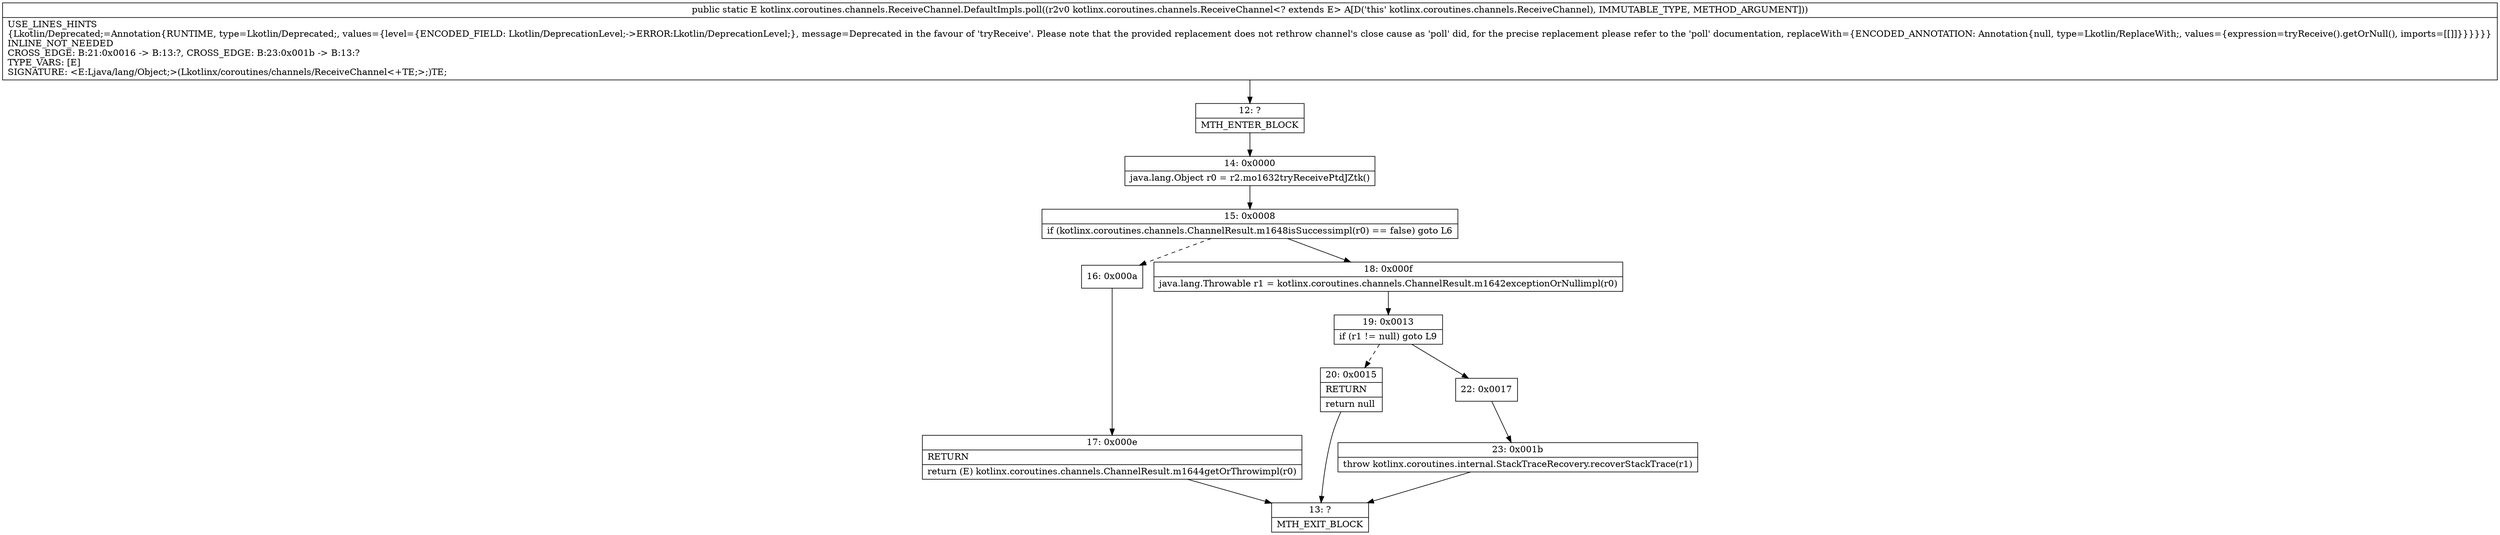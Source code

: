 digraph "CFG forkotlinx.coroutines.channels.ReceiveChannel.DefaultImpls.poll(Lkotlinx\/coroutines\/channels\/ReceiveChannel;)Ljava\/lang\/Object;" {
Node_12 [shape=record,label="{12\:\ ?|MTH_ENTER_BLOCK\l}"];
Node_14 [shape=record,label="{14\:\ 0x0000|java.lang.Object r0 = r2.mo1632tryReceivePtdJZtk()\l}"];
Node_15 [shape=record,label="{15\:\ 0x0008|if (kotlinx.coroutines.channels.ChannelResult.m1648isSuccessimpl(r0) == false) goto L6\l}"];
Node_16 [shape=record,label="{16\:\ 0x000a}"];
Node_17 [shape=record,label="{17\:\ 0x000e|RETURN\l|return (E) kotlinx.coroutines.channels.ChannelResult.m1644getOrThrowimpl(r0)\l}"];
Node_13 [shape=record,label="{13\:\ ?|MTH_EXIT_BLOCK\l}"];
Node_18 [shape=record,label="{18\:\ 0x000f|java.lang.Throwable r1 = kotlinx.coroutines.channels.ChannelResult.m1642exceptionOrNullimpl(r0)\l}"];
Node_19 [shape=record,label="{19\:\ 0x0013|if (r1 != null) goto L9\l}"];
Node_20 [shape=record,label="{20\:\ 0x0015|RETURN\l|return null\l}"];
Node_22 [shape=record,label="{22\:\ 0x0017}"];
Node_23 [shape=record,label="{23\:\ 0x001b|throw kotlinx.coroutines.internal.StackTraceRecovery.recoverStackTrace(r1)\l}"];
MethodNode[shape=record,label="{public static E kotlinx.coroutines.channels.ReceiveChannel.DefaultImpls.poll((r2v0 kotlinx.coroutines.channels.ReceiveChannel\<? extends E\> A[D('this' kotlinx.coroutines.channels.ReceiveChannel), IMMUTABLE_TYPE, METHOD_ARGUMENT]))  | USE_LINES_HINTS\l\{Lkotlin\/Deprecated;=Annotation\{RUNTIME, type=Lkotlin\/Deprecated;, values=\{level=\{ENCODED_FIELD: Lkotlin\/DeprecationLevel;\-\>ERROR:Lkotlin\/DeprecationLevel;\}, message=Deprecated in the favour of 'tryReceive'. Please note that the provided replacement does not rethrow channel's close cause as 'poll' did, for the precise replacement please refer to the 'poll' documentation, replaceWith=\{ENCODED_ANNOTATION: Annotation\{null, type=Lkotlin\/ReplaceWith;, values=\{expression=tryReceive().getOrNull(), imports=[[]]\}\}\}\}\}\}\lINLINE_NOT_NEEDED\lCROSS_EDGE: B:21:0x0016 \-\> B:13:?, CROSS_EDGE: B:23:0x001b \-\> B:13:?\lTYPE_VARS: [E]\lSIGNATURE: \<E:Ljava\/lang\/Object;\>(Lkotlinx\/coroutines\/channels\/ReceiveChannel\<+TE;\>;)TE;\l}"];
MethodNode -> Node_12;Node_12 -> Node_14;
Node_14 -> Node_15;
Node_15 -> Node_16[style=dashed];
Node_15 -> Node_18;
Node_16 -> Node_17;
Node_17 -> Node_13;
Node_18 -> Node_19;
Node_19 -> Node_20[style=dashed];
Node_19 -> Node_22;
Node_20 -> Node_13;
Node_22 -> Node_23;
Node_23 -> Node_13;
}

